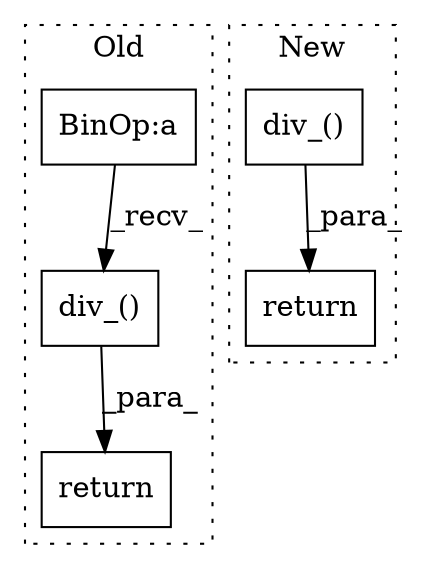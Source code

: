digraph G {
subgraph cluster0 {
1 [label="div_()" a="75" s="1791,1807" l="15,1" shape="box"];
3 [label="return" a="93" s="1783" l="7" shape="box"];
5 [label="BinOp:a" a="82" s="1749" l="3" shape="box"];
label = "Old";
style="dotted";
}
subgraph cluster1 {
2 [label="return" a="93" s="1316" l="7" shape="box"];
4 [label="div_()" a="75" s="1324,1350" l="25,1" shape="box"];
label = "New";
style="dotted";
}
1 -> 3 [label="_para_"];
4 -> 2 [label="_para_"];
5 -> 1 [label="_recv_"];
}